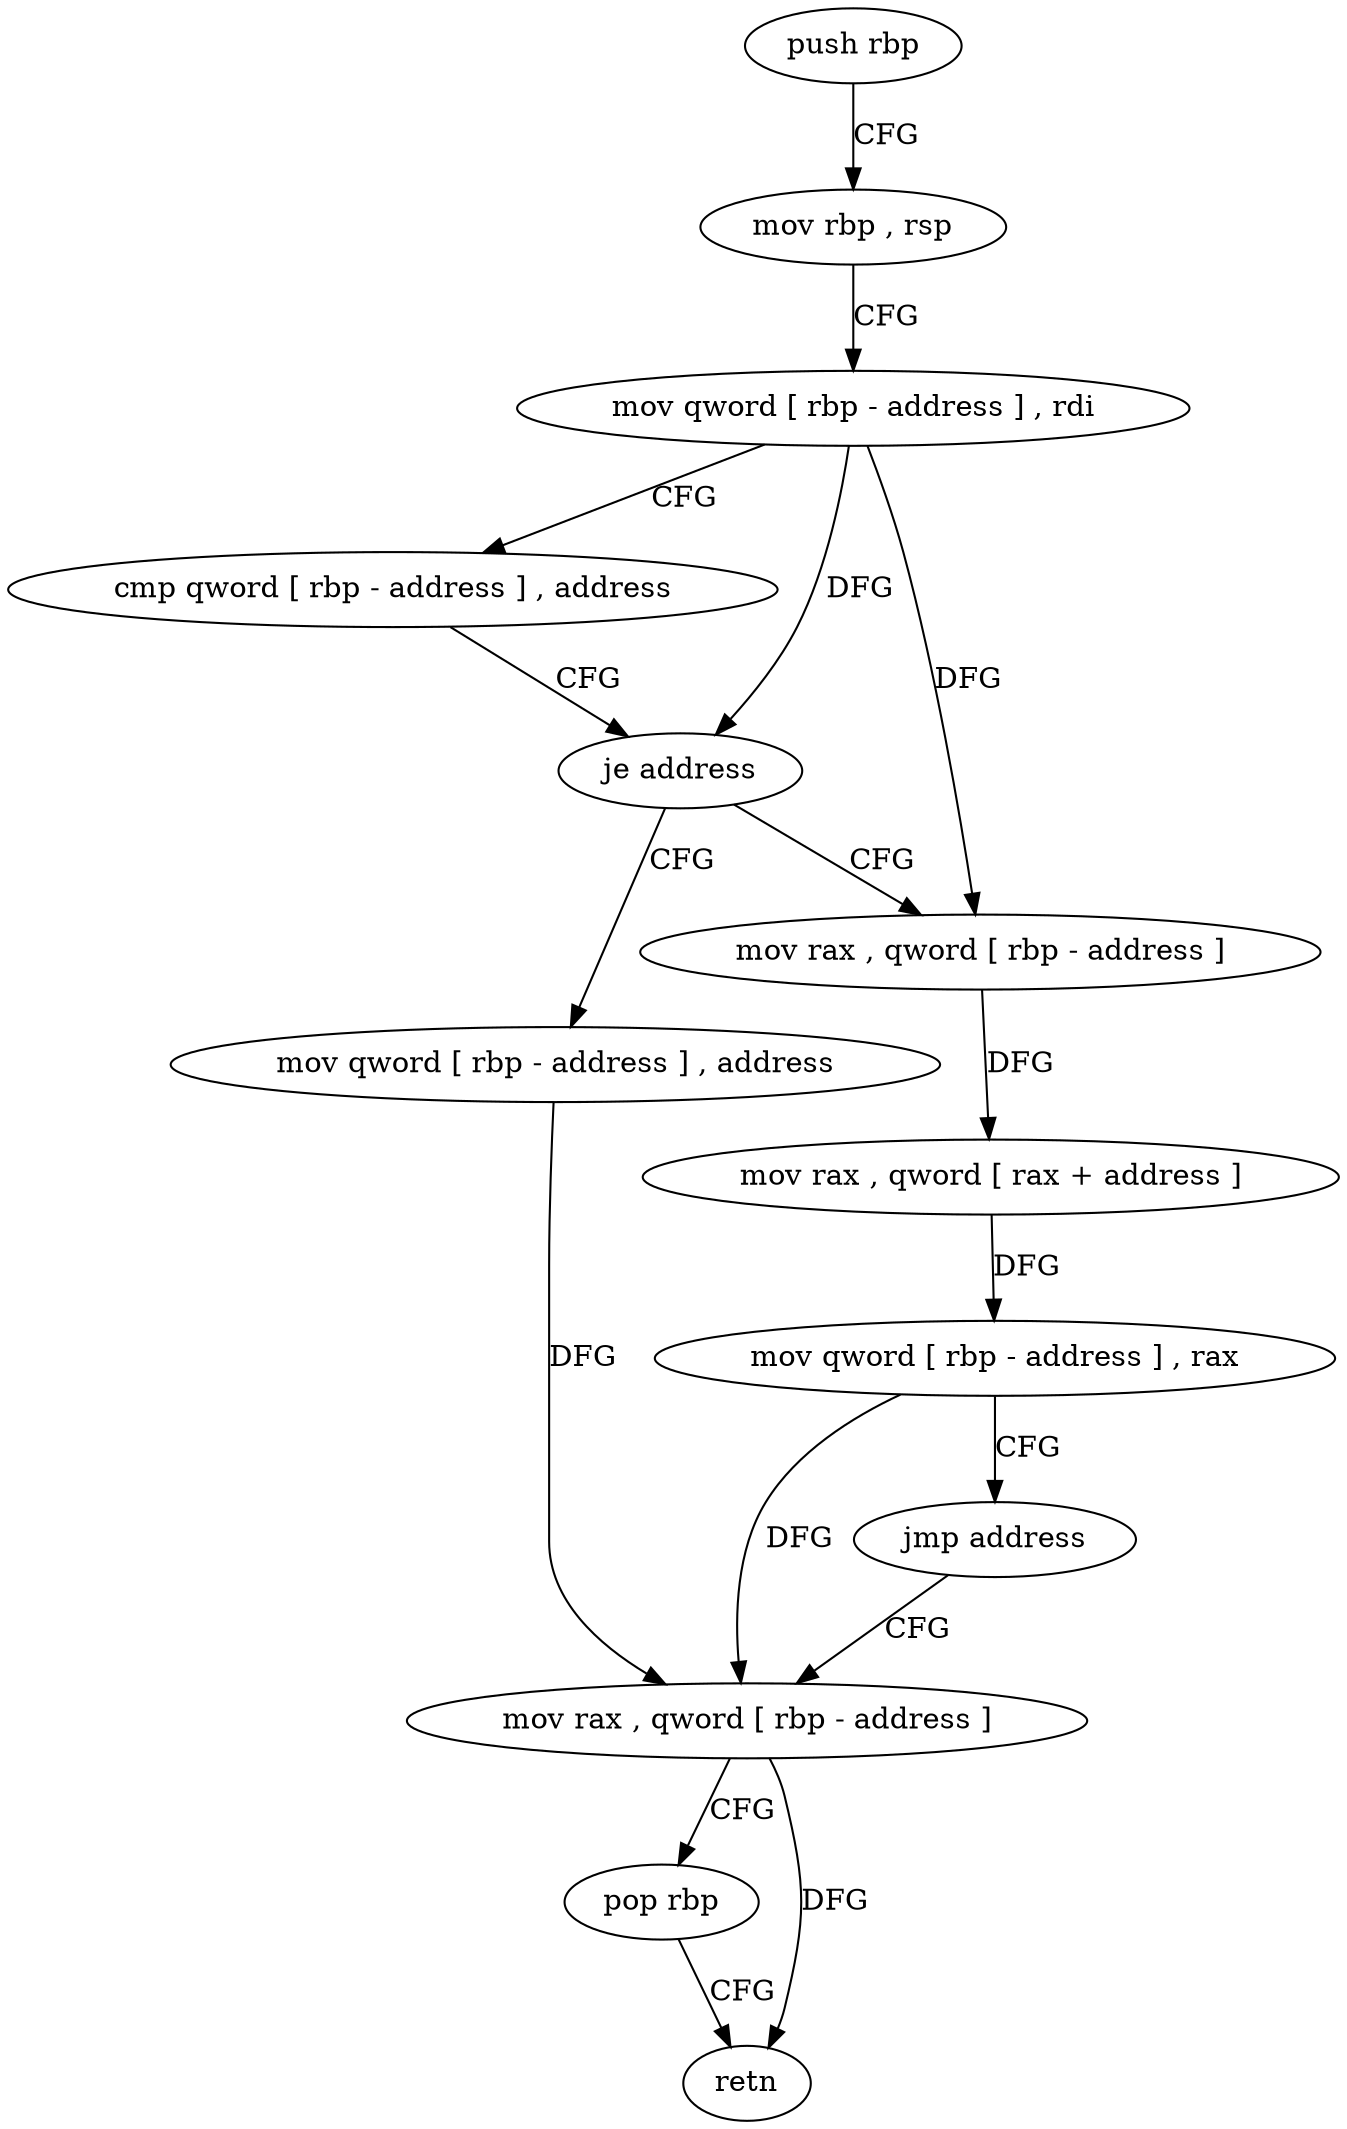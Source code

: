 digraph "func" {
"4404832" [label = "push rbp" ]
"4404833" [label = "mov rbp , rsp" ]
"4404836" [label = "mov qword [ rbp - address ] , rdi" ]
"4404840" [label = "cmp qword [ rbp - address ] , address" ]
"4404845" [label = "je address" ]
"4404868" [label = "mov qword [ rbp - address ] , address" ]
"4404851" [label = "mov rax , qword [ rbp - address ]" ]
"4404876" [label = "mov rax , qword [ rbp - address ]" ]
"4404855" [label = "mov rax , qword [ rax + address ]" ]
"4404859" [label = "mov qword [ rbp - address ] , rax" ]
"4404863" [label = "jmp address" ]
"4404880" [label = "pop rbp" ]
"4404881" [label = "retn" ]
"4404832" -> "4404833" [ label = "CFG" ]
"4404833" -> "4404836" [ label = "CFG" ]
"4404836" -> "4404840" [ label = "CFG" ]
"4404836" -> "4404845" [ label = "DFG" ]
"4404836" -> "4404851" [ label = "DFG" ]
"4404840" -> "4404845" [ label = "CFG" ]
"4404845" -> "4404868" [ label = "CFG" ]
"4404845" -> "4404851" [ label = "CFG" ]
"4404868" -> "4404876" [ label = "DFG" ]
"4404851" -> "4404855" [ label = "DFG" ]
"4404876" -> "4404880" [ label = "CFG" ]
"4404876" -> "4404881" [ label = "DFG" ]
"4404855" -> "4404859" [ label = "DFG" ]
"4404859" -> "4404863" [ label = "CFG" ]
"4404859" -> "4404876" [ label = "DFG" ]
"4404863" -> "4404876" [ label = "CFG" ]
"4404880" -> "4404881" [ label = "CFG" ]
}
